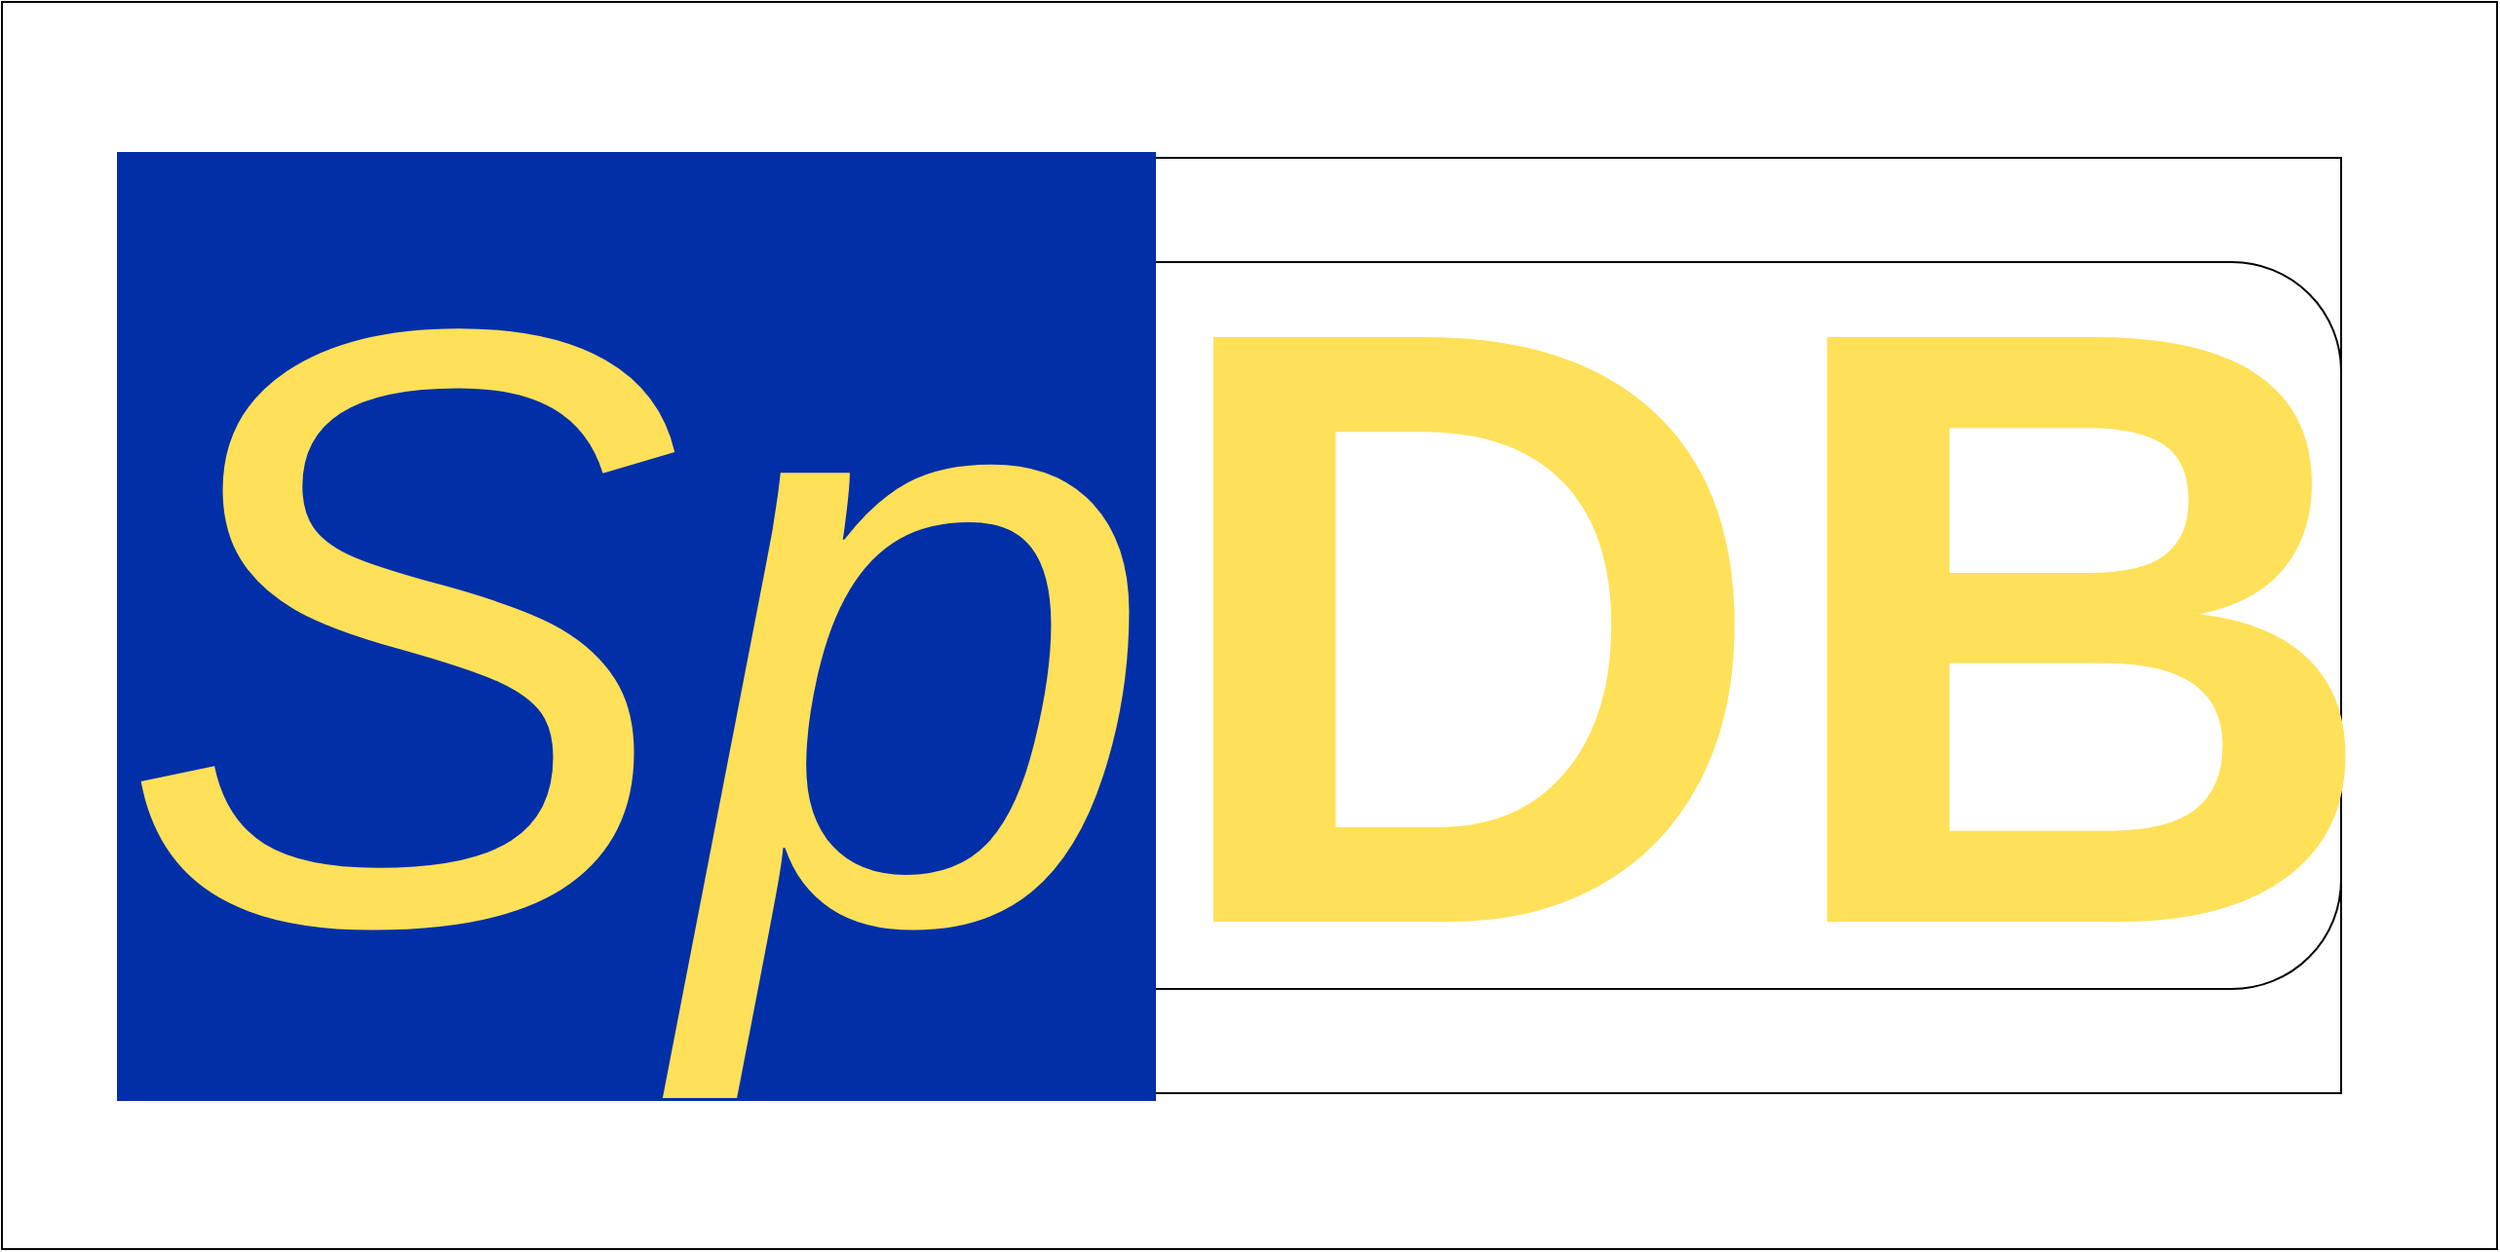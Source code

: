 <mxfile>
    <diagram id="uj2qHg58nU80toS25AK5" name="Page-1">
        <mxGraphModel dx="2037" dy="1342" grid="1" gridSize="10" guides="1" tooltips="1" connect="1" arrows="1" fold="1" page="1" pageScale="1" pageWidth="900" pageHeight="1600" background="none" math="0" shadow="0">
            <root>
                <mxCell id="0"/>
                <mxCell id="1" parent="0"/>
                <mxCell id="5" value="" style="rounded=0;whiteSpace=wrap;html=1;fontColor=#000000;fillColor=none;" parent="1" vertex="1">
                    <mxGeometry x="80" y="80" width="1120" height="480" as="geometry"/>
                </mxCell>
                <mxCell id="6" value="" style="rounded=0;whiteSpace=wrap;html=1;fillColor=none;noLabel=1;fontColor=none;" parent="1" vertex="1">
                    <mxGeometry width="1280" height="640" as="geometry"/>
                </mxCell>
                <mxCell id="3" value="&lt;font style=&quot;font-size: 436px&quot; color=&quot;#ffe059&quot;&gt;&lt;i style=&quot;background-color: rgb(0 , 47 , 167)&quot;&gt;Sp&lt;/i&gt;&lt;b&gt;&lt;font style=&quot;font-size: 436px&quot;&gt;DB&lt;/font&gt;&lt;/b&gt;&lt;/font&gt;" style="text;html=1;align=center;verticalAlign=middle;whiteSpace=wrap;rounded=1;strokeColor=#000000;" parent="1" vertex="1">
                    <mxGeometry x="81" y="133.5" width="1119" height="373" as="geometry"/>
                </mxCell>
            </root>
        </mxGraphModel>
    </diagram>
</mxfile>
